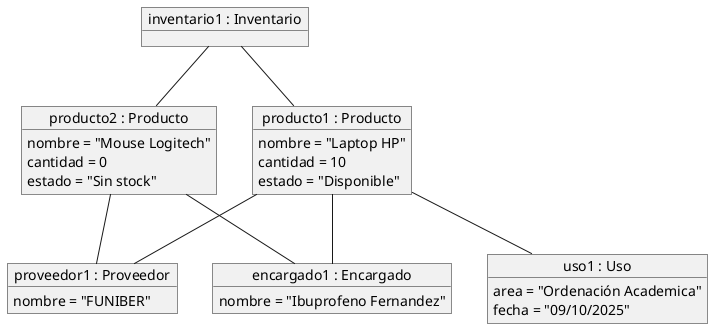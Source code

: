 @startuml
object "inventario1 : Inventario" as inventario1

object "producto1 : Producto" as producto1 {
  nombre = "Laptop HP"
  cantidad = 10
  estado = "Disponible"
}

object "producto2 : Producto" as producto2 {
  nombre = "Mouse Logitech"
  cantidad = 0
  estado = "Sin stock"
}

object "encargado1 : Encargado" as encargado1 {
  nombre = "Ibuprofeno Fernandez"
}

object "proveedor1 : Proveedor" as proveedor1 {
  nombre = "FUNIBER"
}

object "uso1 : Uso" as uso1 {
  area = "Ordenación Academica"
  fecha = "09/10/2025"
}

inventario1 -- producto1
inventario1 -- producto2
producto1 -- encargado1
producto1 -- proveedor1
producto1 -- uso1
producto2 -- encargado1
producto2 -- proveedor1

@enduml
